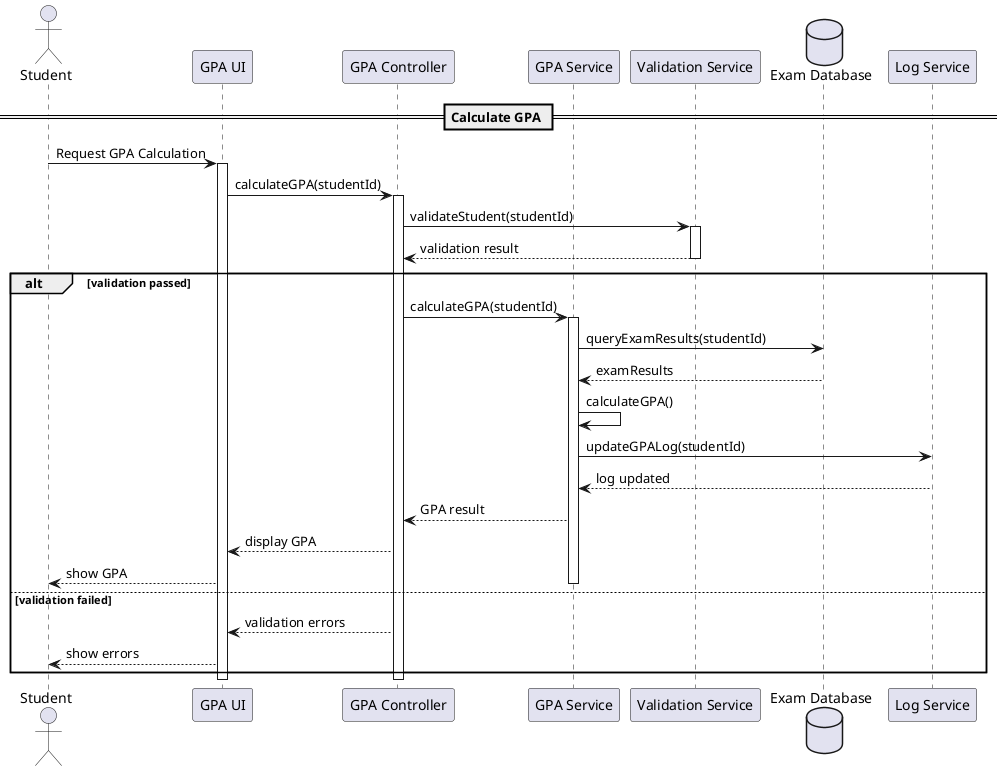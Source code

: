 @startuml GPA Calculation Sequence

actor Student
participant "GPA UI" as UI
participant "GPA Controller" as Ctrl
participant "GPA Service" as GSvc
participant "Validation Service" as Validate
database "Exam Database" as DB
participant "Log Service" as Log

== Calculate GPA ==
Student -> UI: Request GPA Calculation
activate UI
UI -> Ctrl: calculateGPA(studentId)
activate Ctrl
Ctrl -> Validate: validateStudent(studentId)
activate Validate
Validate --> Ctrl: validation result
deactivate Validate

alt validation passed
    Ctrl -> GSvc: calculateGPA(studentId)
    activate GSvc
    GSvc -> DB: queryExamResults(studentId)
    DB --> GSvc: examResults
    GSvc -> GSvc: calculateGPA()
    GSvc -> Log: updateGPALog(studentId)
    Log --> GSvc: log updated
    GSvc --> Ctrl: GPA result
    Ctrl --> UI: display GPA
    UI --> Student: show GPA
    deactivate GSvc
else validation failed
    Ctrl --> UI: validation errors
    UI --> Student: show errors
end

deactivate UI
deactivate Ctrl

@enduml
